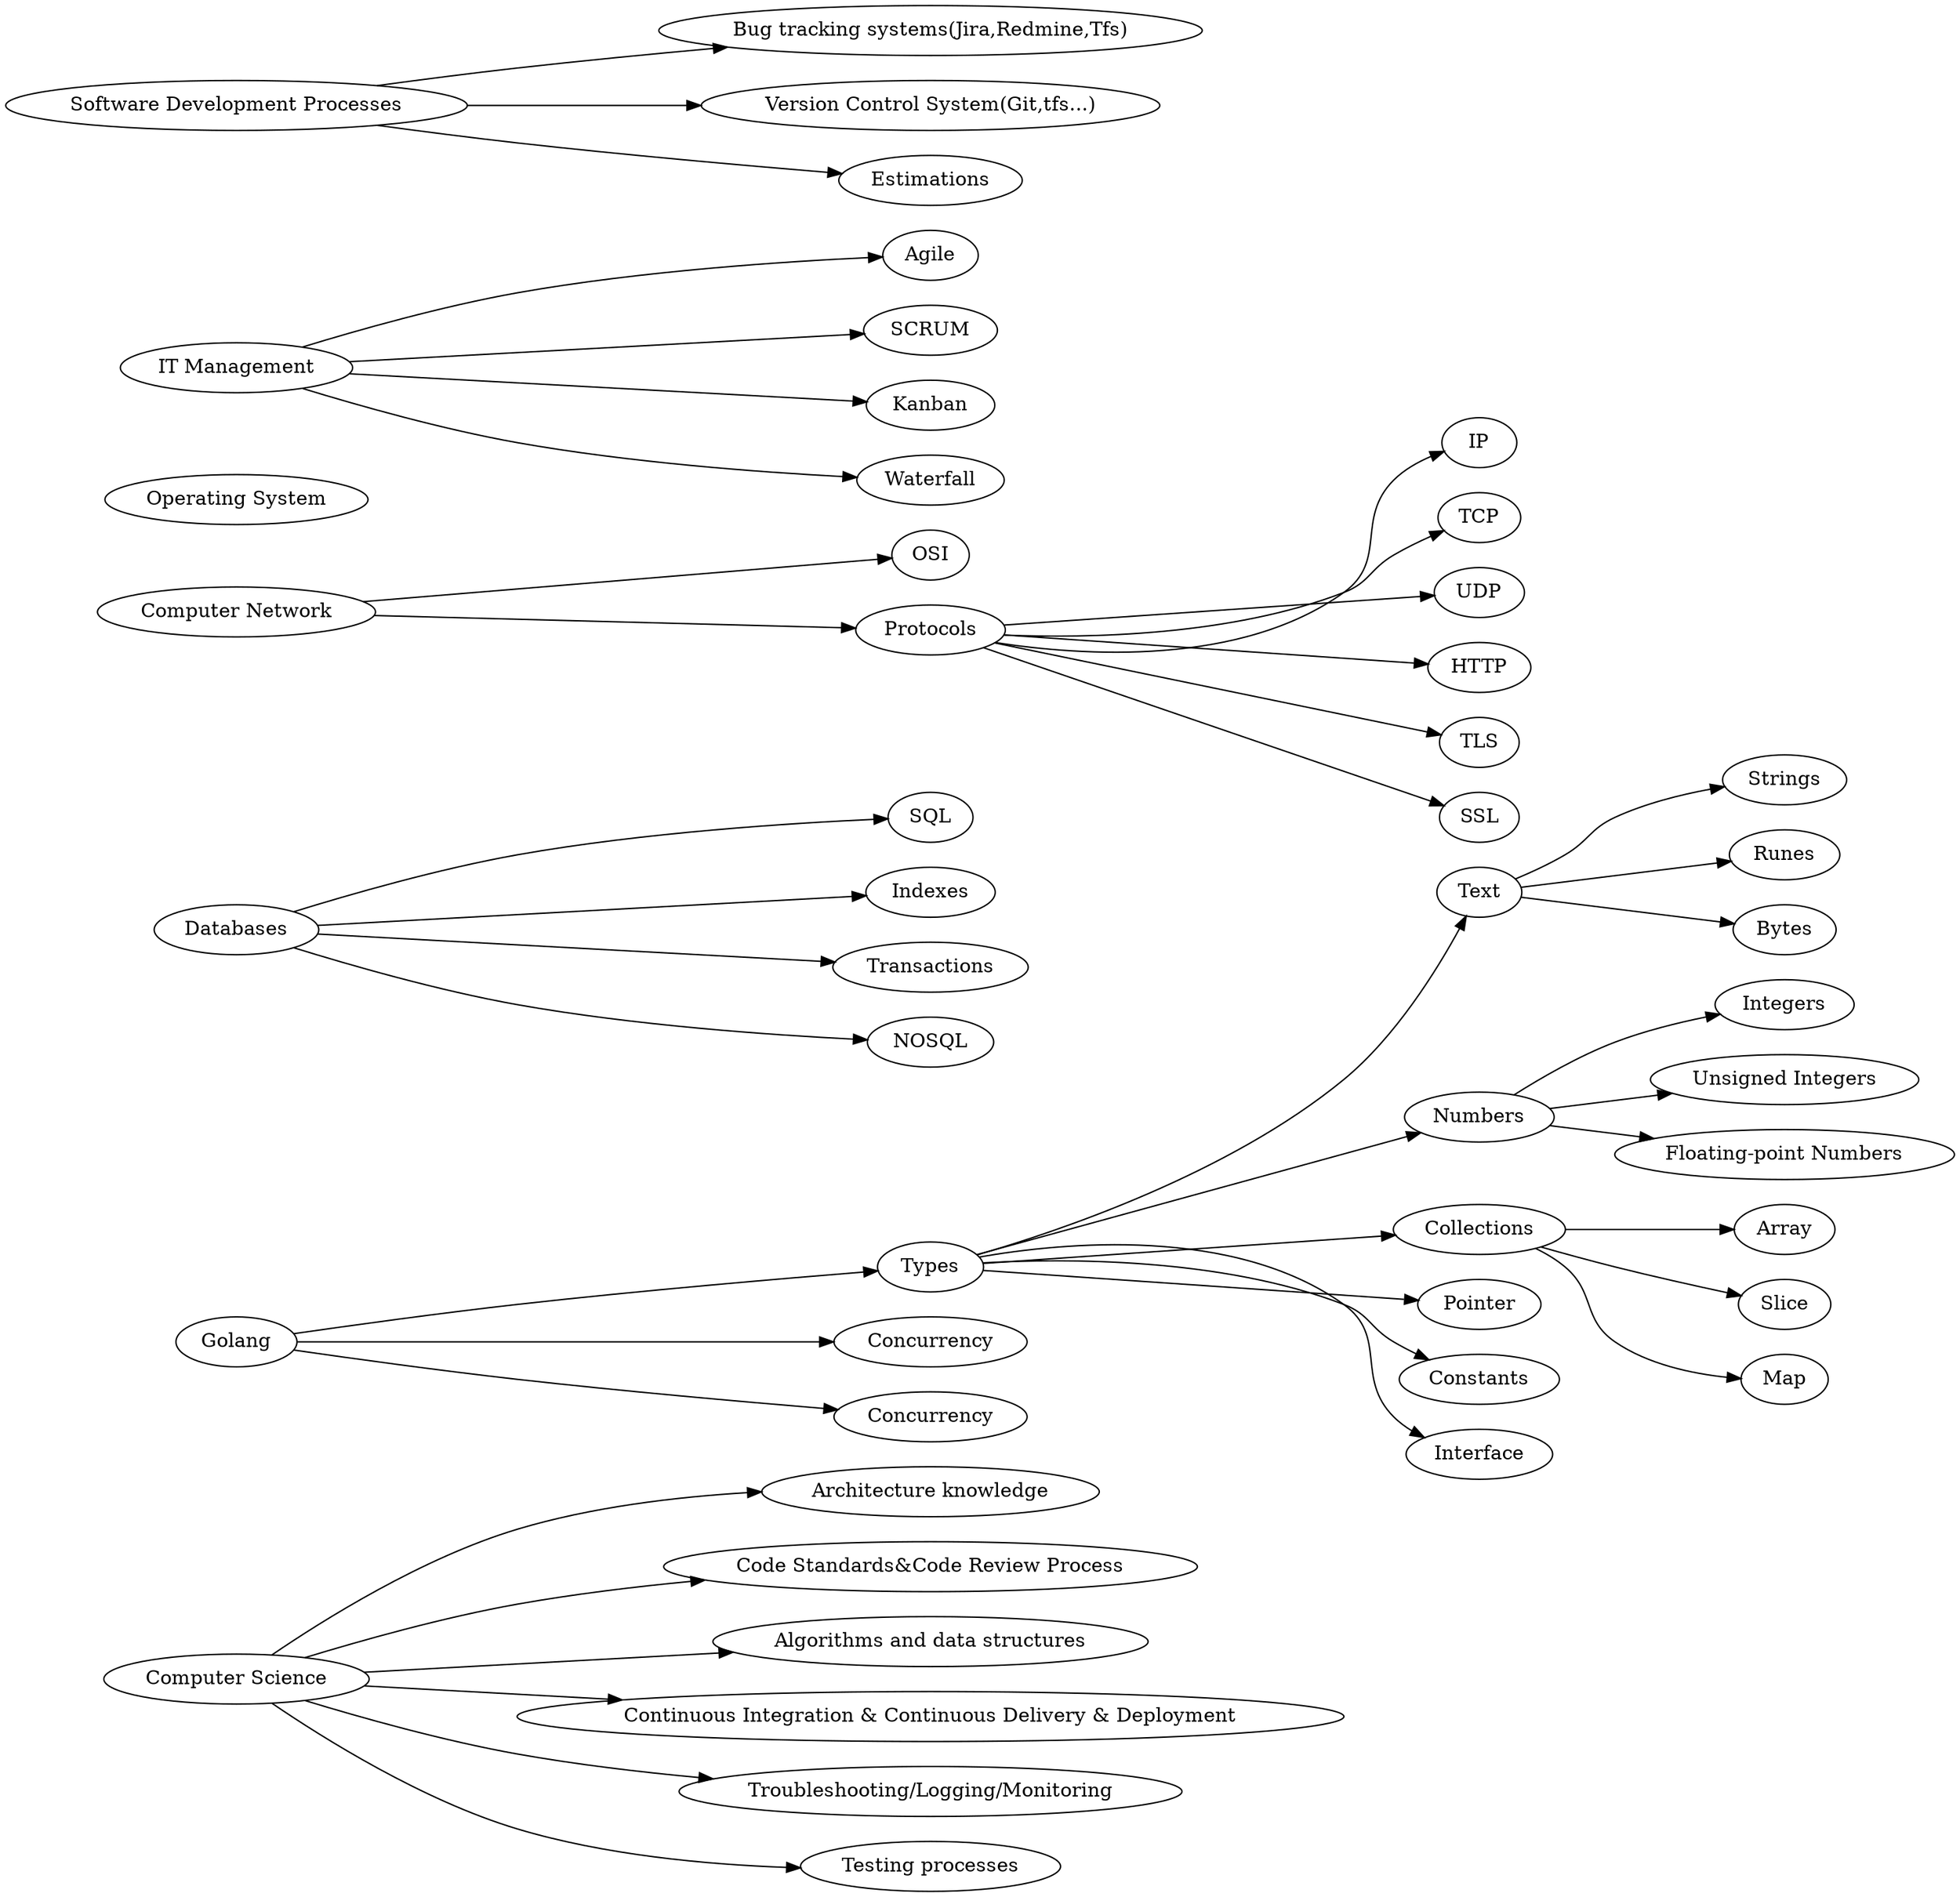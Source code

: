 // This document is written on DOT language
// by Dzyanis Kuzmenka

digraph backend {
    rankdir="LR";

    cs         [label="Computer Science"];
    go         [label="Golang"];
    db         [label="Databases"];
    networks   [label="Computer Network"];
    os         [label="Operating System"];
    management [label="IT Management"];
    processing [label="Software Development Processes"];

    // Computer Science
    subgraph cs {
        cs -> {
            cs_architecture [label="Architecture knowledge"];
            cs_code         [label="Code Standards&Code Review Process"];
            cs_algorithms   [label="Algorithms and data structures"];
            cs_ci           [label="Continuous Integration & Continuous Delivery & Deployment"];
            cs_debugging    [label="Troubleshooting/Logging/Monitoring"];
            cs_testing      [label="Testing processes"];
        }
    }

    // Software Development Processes
    subgraph processing {
        processing -> {
            processing_trackers    [label="Bug tracking systems(Jira,Redmine,Tfs)"];
            processing_vc          [label="Version Control System(Git,tfs...)"];
            processing_estimations [label="Estimations"];
        }
    }

    // IT Management
    subgraph management {
        management -> {
            management_agile     [label="Agile"];
            management_scrum     [label="SCRUM"];
            management_kanban    [label="Kanban"];
            management_waterfall [label="Waterfall"];
        }
    }

    // Golang
    subgraph go {
        go -> {
            go_types       [label="Types"]
            go_concurrency [label="Concurrency"]
            go_templates   [label="Concurrency"]
        };

        go_types -> {
            go_types_text        [label="Text"]
            go_types_numbers     [label="Numbers"]
            go_types_collections [label="Collections"]
            go_types_pointer     [label="Pointer"]
            go_types_constant    [label="Constants"]
            go_types_interface   [label="Interface"]
        };

        go_types_text -> {
            go_types_text_strings [label="Strings"]
            go_types_text_runes   [label="Runes"]
            go_types_text_bytes   [label="Bytes"]
        };

        go_types_numbers -> {
            go_types_numbers_int   [label="Integers"]
            go_types_numbers_uint  [label="Unsigned Integers"]
            go_types_numbers_float [label="Floating-point Numbers"]
        };

        go_types_collections -> {
            go_types_collections_array [label="Array"]
            go_types_collections_slice [label="Slice"]
            go_types_collections_map   [label="Map"]
        };
    }

    // Databases
    subgraph db {
        db -> {
            db_sql          [label="SQL"];
            db_indexes      [label="Indexes"];
            db_transactions [label="Transactions"];
            db_nosql        [label="NOSQL"];
        }
    }

    // Computer network
    subgraph networks {
        networks -> {
            networks_osi       [label="OSI"];
            networks_protocols [label="Protocols"];
        }

        networks_protocols -> {
            networks_protocols_IP   [label="IP"];
            networks_protocols_TCP  [label="TCP"];
            networks_protocols_UDP  [label="UDP"];
            networks_protocols_HTTP [label="HTTP"];
            networks_protocols_TLS  [label="TLS"];
            networks_protocols_SSL  [label="SSL"];
        }
    }
}